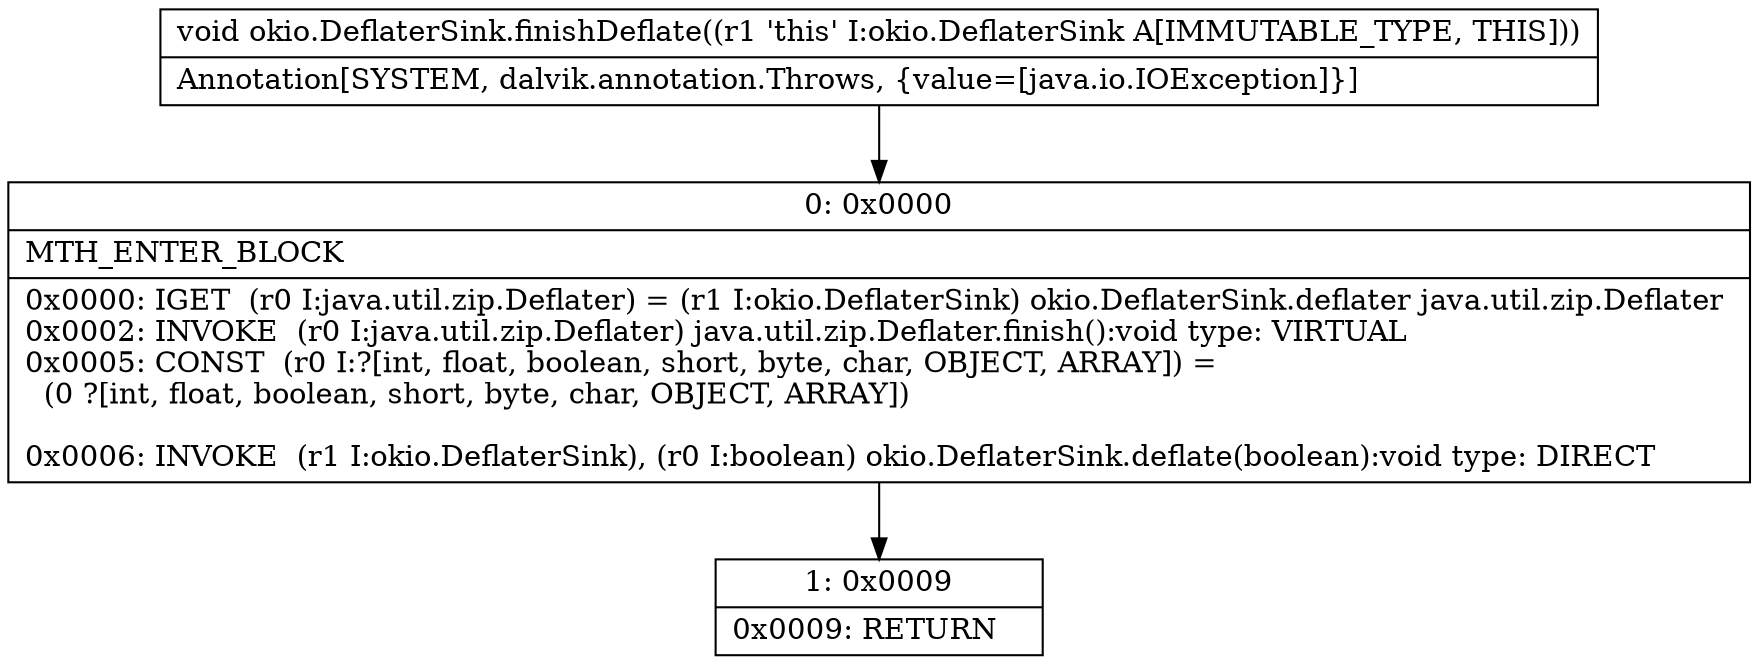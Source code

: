 digraph "CFG forokio.DeflaterSink.finishDeflate()V" {
Node_0 [shape=record,label="{0\:\ 0x0000|MTH_ENTER_BLOCK\l|0x0000: IGET  (r0 I:java.util.zip.Deflater) = (r1 I:okio.DeflaterSink) okio.DeflaterSink.deflater java.util.zip.Deflater \l0x0002: INVOKE  (r0 I:java.util.zip.Deflater) java.util.zip.Deflater.finish():void type: VIRTUAL \l0x0005: CONST  (r0 I:?[int, float, boolean, short, byte, char, OBJECT, ARRAY]) = \l  (0 ?[int, float, boolean, short, byte, char, OBJECT, ARRAY])\l \l0x0006: INVOKE  (r1 I:okio.DeflaterSink), (r0 I:boolean) okio.DeflaterSink.deflate(boolean):void type: DIRECT \l}"];
Node_1 [shape=record,label="{1\:\ 0x0009|0x0009: RETURN   \l}"];
MethodNode[shape=record,label="{void okio.DeflaterSink.finishDeflate((r1 'this' I:okio.DeflaterSink A[IMMUTABLE_TYPE, THIS]))  | Annotation[SYSTEM, dalvik.annotation.Throws, \{value=[java.io.IOException]\}]\l}"];
MethodNode -> Node_0;
Node_0 -> Node_1;
}

